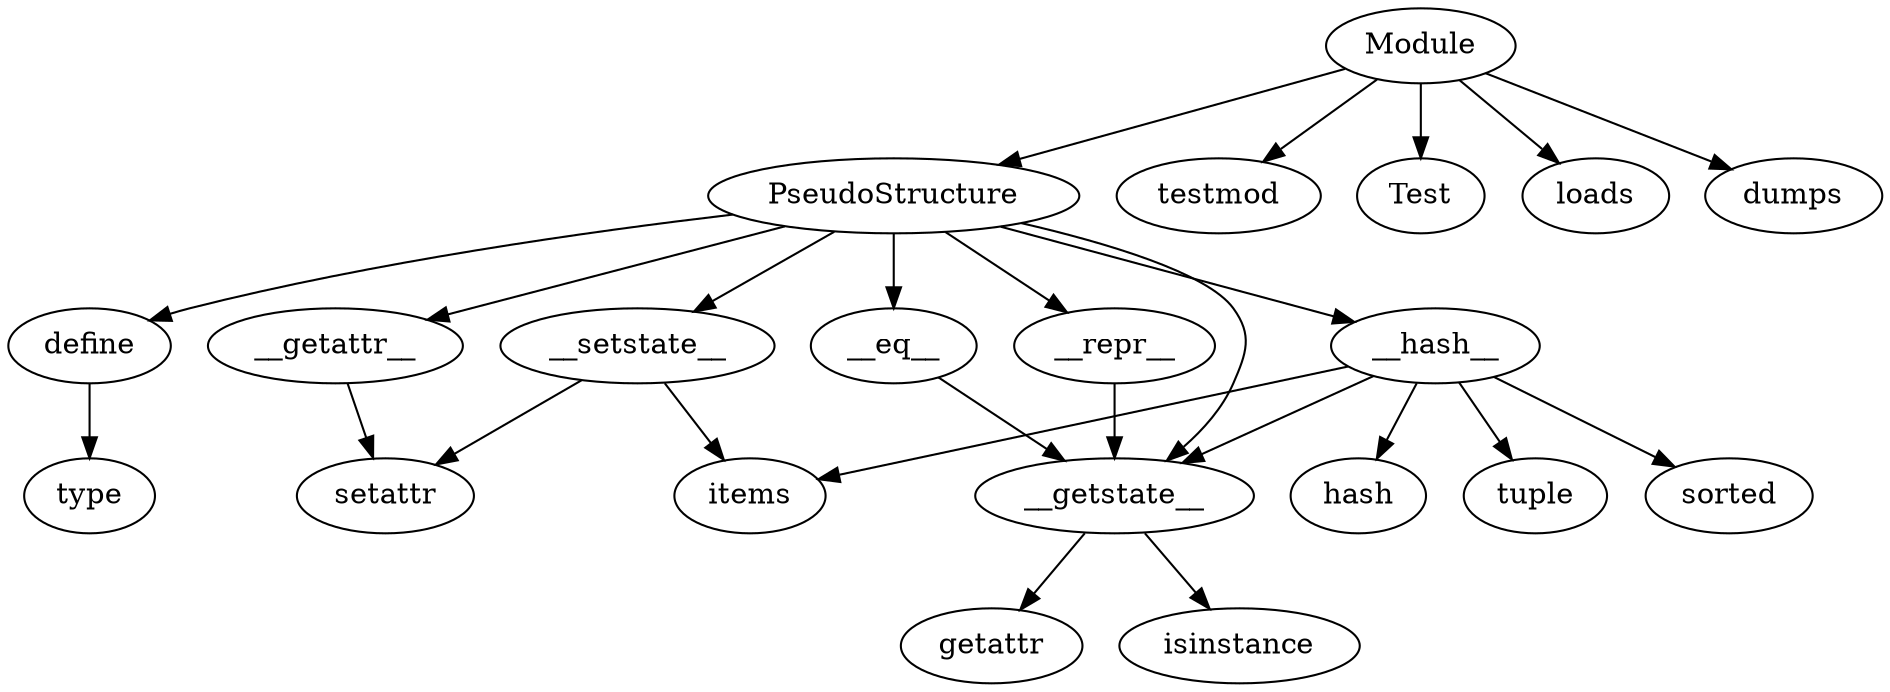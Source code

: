 strict digraph  {
define;
type;
__getattr__;
setattr;
__getstate__;
getattr;
isinstance;
__setstate__;
items;
__eq__;
__hash__;
hash;
tuple;
sorted;
__repr__;
Module;
PseudoStructure;
testmod;
Test;
loads;
dumps;
define -> type;
__getattr__ -> setattr;
__getstate__ -> getattr;
__getstate__ -> isinstance;
__setstate__ -> items;
__setstate__ -> setattr;
__eq__ -> __getstate__;
__hash__ -> hash;
__hash__ -> tuple;
__hash__ -> sorted;
__hash__ -> items;
__hash__ -> __getstate__;
__repr__ -> __getstate__;
Module -> PseudoStructure;
Module -> testmod;
Module -> Test;
Module -> loads;
Module -> dumps;
PseudoStructure -> define;
PseudoStructure -> __getattr__;
PseudoStructure -> __getstate__;
PseudoStructure -> __setstate__;
PseudoStructure -> __eq__;
PseudoStructure -> __hash__;
PseudoStructure -> __repr__;
}
